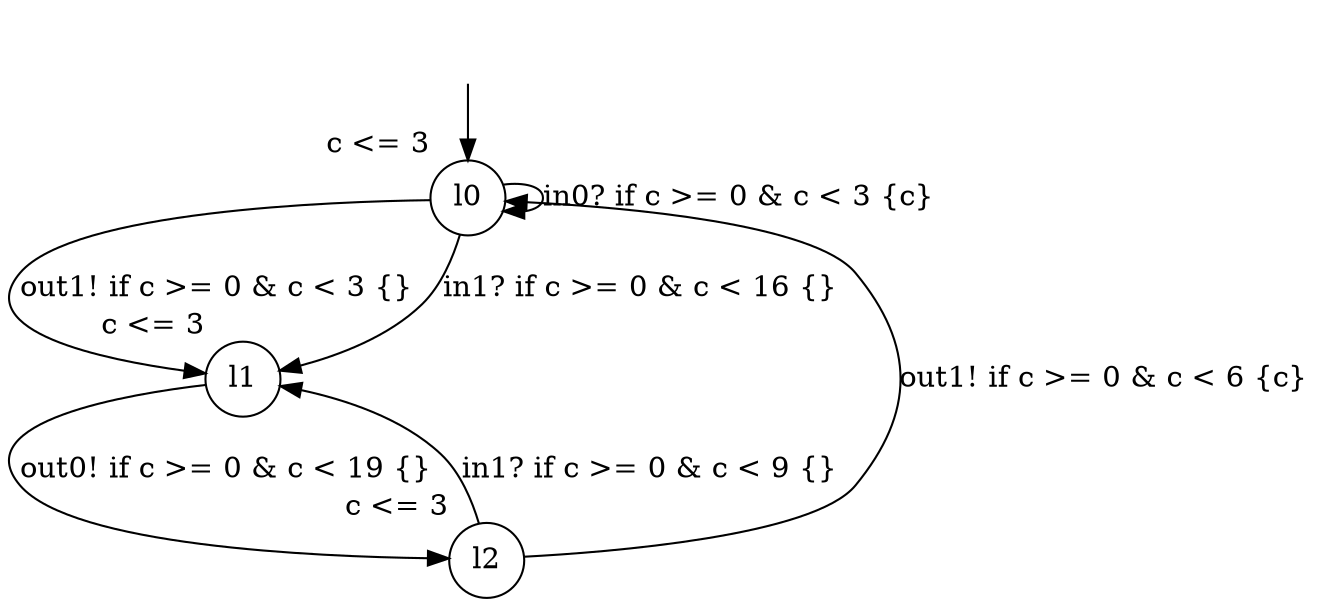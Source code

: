 digraph g {
__start0 [label="" shape="none"];
l0 [shape="circle" margin=0 label="l0", xlabel="c <= 3"];
l1 [shape="circle" margin=0 label="l1", xlabel="c <= 3"];
l2 [shape="circle" margin=0 label="l2", xlabel="c <= 3"];
l0 -> l0 [label="in0? if c >= 0 & c < 3 {c} "];
l0 -> l1 [label="out1! if c >= 0 & c < 3 {} "];
l0 -> l1 [label="in1? if c >= 0 & c < 16 {} "];
l1 -> l2 [label="out0! if c >= 0 & c < 19 {} "];
l2 -> l1 [label="in1? if c >= 0 & c < 9 {} "];
l2 -> l0 [label="out1! if c >= 0 & c < 6 {c} "];
__start0 -> l0;
}

